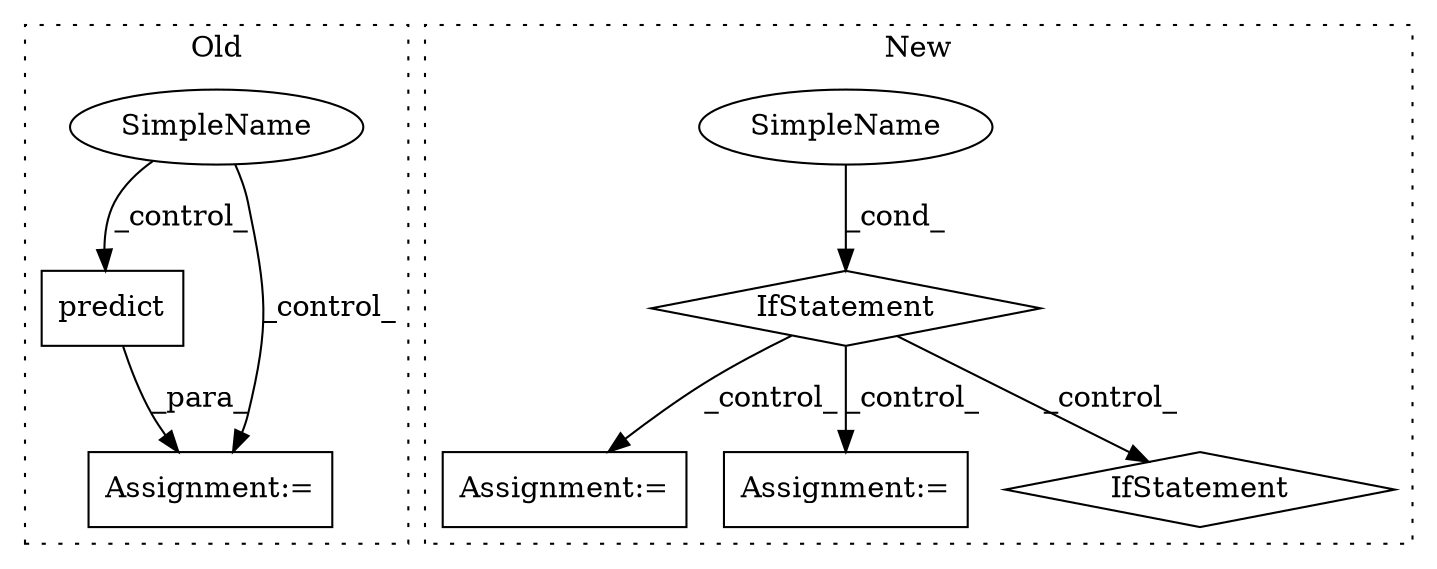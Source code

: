 digraph G {
subgraph cluster0 {
1 [label="predict" a="32" s="2219,2241" l="8,1" shape="box"];
3 [label="Assignment:=" a="7" s="2208" l="1" shape="box"];
7 [label="SimpleName" a="42" s="" l="" shape="ellipse"];
label = "Old";
style="dotted";
}
subgraph cluster1 {
2 [label="IfStatement" a="25" s="3360,3377" l="4,2" shape="diamond"];
4 [label="Assignment:=" a="7" s="3597" l="1" shape="box"];
5 [label="SimpleName" a="42" s="3364" l="13" shape="ellipse"];
6 [label="Assignment:=" a="7" s="3398" l="1" shape="box"];
8 [label="IfStatement" a="25" s="3522" l="39" shape="diamond"];
label = "New";
style="dotted";
}
1 -> 3 [label="_para_"];
2 -> 6 [label="_control_"];
2 -> 8 [label="_control_"];
2 -> 4 [label="_control_"];
5 -> 2 [label="_cond_"];
7 -> 1 [label="_control_"];
7 -> 3 [label="_control_"];
}